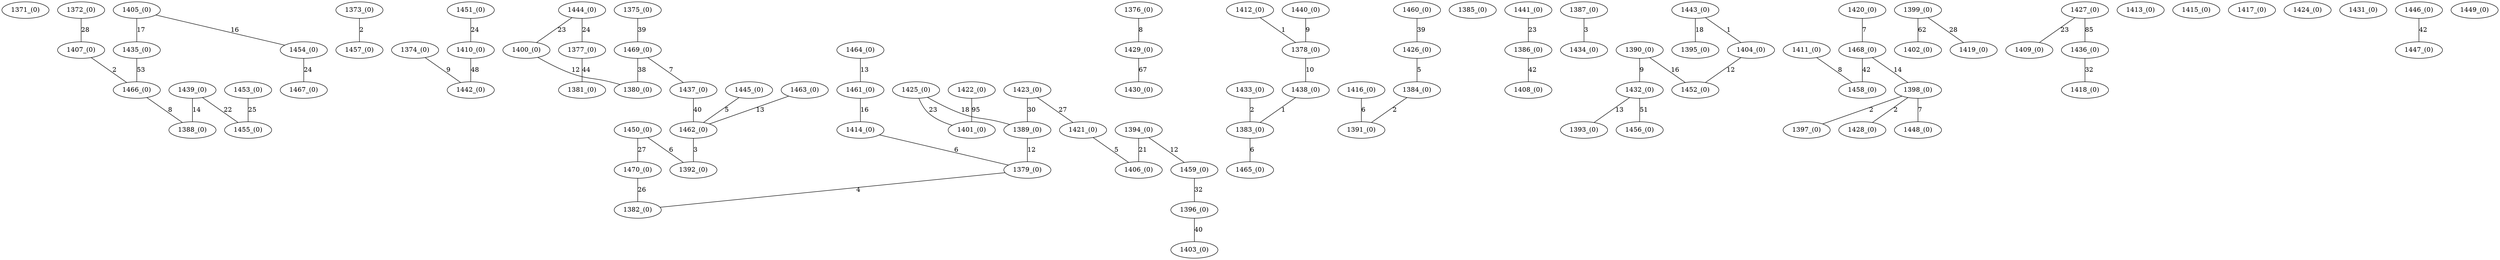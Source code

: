 graph {
    "1371_(0)" [kruskal=0,weight=0,]
    "1372_(0)" [kruskal=34,weight=0,]
    "1373_(0)" [kruskal=2,weight=0,]
    "1374_(0)" [kruskal=80,weight=0,]
    "1375_(0)" [kruskal=51,weight=0,]
    "1376_(0)" [kruskal=5,weight=0,]
    "1377_(0)" [kruskal=51,weight=0,]
    "1378_(0)" [kruskal=69,weight=0,]
    "1379_(0)" [kruskal=51,weight=0,]
    "1380_(0)" [kruskal=51,weight=0,]
    "1381_(0)" [kruskal=51,weight=0,]
    "1382_(0)" [kruskal=51,weight=0,]
    "1383_(0)" [kruskal=69,weight=0,]
    "1384_(0)" [kruskal=89,weight=0,]
    "1385_(0)" [kruskal=14,weight=0,]
    "1386_(0)" [kruskal=70,weight=0,]
    "1387_(0)" [kruskal=16,weight=0,]
    "1388_(0)" [kruskal=34,weight=0,]
    "1389_(0)" [kruskal=51,weight=0,]
    "1390_(0)" [kruskal=19,weight=0,]
    "1391_(0)" [kruskal=89,weight=0,]
    "1392_(0)" [kruskal=51,weight=0,]
    "1393_(0)" [kruskal=19,weight=0,]
    "1394_(0)" [kruskal=51,weight=0,]
    "1395_(0)" [kruskal=19,weight=0,]
    "1396_(0)" [kruskal=51,weight=0,]
    "1397_(0)" [kruskal=49,weight=0,]
    "1398_(0)" [kruskal=49,weight=0,]
    "1399_(0)" [kruskal=28,weight=0,]
    "1400_(0)" [kruskal=51,weight=0,]
    "1401_(0)" [kruskal=51,weight=0,]
    "1402_(0)" [kruskal=28,weight=0,]
    "1403_(0)" [kruskal=51,weight=0,]
    "1404_(0)" [kruskal=19,weight=0,]
    "1405_(0)" [kruskal=34,weight=0,]
    "1406_(0)" [kruskal=51,weight=0,]
    "1407_(0)" [kruskal=34,weight=0,]
    "1408_(0)" [kruskal=70,weight=0,]
    "1409_(0)" [kruskal=56,weight=0,]
    "1410_(0)" [kruskal=80,weight=0,]
    "1411_(0)" [kruskal=49,weight=0,]
    "1412_(0)" [kruskal=69,weight=0,]
    "1413_(0)" [kruskal=42,weight=0,]
    "1414_(0)" [kruskal=51,weight=0,]
    "1415_(0)" [kruskal=44,weight=0,]
    "1416_(0)" [kruskal=89,weight=0,]
    "1417_(0)" [kruskal=46,weight=0,]
    "1418_(0)" [kruskal=56,weight=0,]
    "1419_(0)" [kruskal=28,weight=0,]
    "1420_(0)" [kruskal=49,weight=0,]
    "1421_(0)" [kruskal=51,weight=0,]
    "1422_(0)" [kruskal=51,weight=0,]
    "1423_(0)" [kruskal=51,weight=0,]
    "1424_(0)" [kruskal=53,weight=0,]
    "1425_(0)" [kruskal=51,weight=0,]
    "1426_(0)" [kruskal=89,weight=0,]
    "1427_(0)" [kruskal=56,weight=0,]
    "1428_(0)" [kruskal=49,weight=0,]
    "1429_(0)" [kruskal=5,weight=0,]
    "1430_(0)" [kruskal=5,weight=0,]
    "1431_(0)" [kruskal=60,weight=0,]
    "1432_(0)" [kruskal=19,weight=0,]
    "1433_(0)" [kruskal=69,weight=0,]
    "1434_(0)" [kruskal=16,weight=0,]
    "1435_(0)" [kruskal=34,weight=0,]
    "1436_(0)" [kruskal=56,weight=0,]
    "1437_(0)" [kruskal=51,weight=0,]
    "1438_(0)" [kruskal=69,weight=0,]
    "1439_(0)" [kruskal=34,weight=0,]
    "1440_(0)" [kruskal=69,weight=0,]
    "1441_(0)" [kruskal=70,weight=0,]
    "1442_(0)" [kruskal=80,weight=0,]
    "1443_(0)" [kruskal=19,weight=0,]
    "1444_(0)" [kruskal=51,weight=0,]
    "1445_(0)" [kruskal=51,weight=0,]
    "1446_(0)" [kruskal=75,weight=0,]
    "1447_(0)" [kruskal=75,weight=0,]
    "1448_(0)" [kruskal=49,weight=0,]
    "1449_(0)" [kruskal=78,weight=0,]
    "1450_(0)" [kruskal=51,weight=0,]
    "1451_(0)" [kruskal=80,weight=0,]
    "1452_(0)" [kruskal=19,weight=0,]
    "1453_(0)" [kruskal=34,weight=0,]
    "1454_(0)" [kruskal=34,weight=0,]
    "1455_(0)" [kruskal=34,weight=0,]
    "1456_(0)" [kruskal=19,weight=0,]
    "1457_(0)" [kruskal=2,weight=0,]
    "1458_(0)" [kruskal=49,weight=0,]
    "1459_(0)" [kruskal=51,weight=0,]
    "1460_(0)" [kruskal=89,weight=0,]
    "1461_(0)" [kruskal=51,weight=0,]
    "1462_(0)" [kruskal=51,weight=0,]
    "1463_(0)" [kruskal=51,weight=0,]
    "1464_(0)" [kruskal=51,weight=0,]
    "1465_(0)" [kruskal=69,weight=0,]
    "1466_(0)" [kruskal=34,weight=0,]
    "1467_(0)" [kruskal=34,weight=0,]
    "1468_(0)" [kruskal=49,weight=0,]
    "1469_(0)" [kruskal=51,weight=0,]
    "1470_(0)" [kruskal=51,weight=0,]
    "1443_(0)" -- "1404_(0)" [label=1, weight=1]
    "1412_(0)" -- "1378_(0)" [label=1, weight=1]
    "1438_(0)" -- "1383_(0)" [label=1, weight=1]
    "1373_(0)" -- "1457_(0)" [label=2, weight=2]
    "1384_(0)" -- "1391_(0)" [label=2, weight=2]
    "1398_(0)" -- "1397_(0)" [label=2, weight=2]
    "1398_(0)" -- "1428_(0)" [label=2, weight=2]
    "1407_(0)" -- "1466_(0)" [label=2, weight=2]
    "1433_(0)" -- "1383_(0)" [label=2, weight=2]
    "1387_(0)" -- "1434_(0)" [label=3, weight=3]
    "1462_(0)" -- "1392_(0)" [label=3, weight=3]
    "1379_(0)" -- "1382_(0)" [label=4, weight=4]
    "1421_(0)" -- "1406_(0)" [label=5, weight=5]
    "1426_(0)" -- "1384_(0)" [label=5, weight=5]
    "1445_(0)" -- "1462_(0)" [label=5, weight=5]
    "1383_(0)" -- "1465_(0)" [label=6, weight=6]
    "1414_(0)" -- "1379_(0)" [label=6, weight=6]
    "1416_(0)" -- "1391_(0)" [label=6, weight=6]
    "1450_(0)" -- "1392_(0)" [label=6, weight=6]
    "1398_(0)" -- "1448_(0)" [label=7, weight=7]
    "1420_(0)" -- "1468_(0)" [label=7, weight=7]
    "1469_(0)" -- "1437_(0)" [label=7, weight=7]
    "1376_(0)" -- "1429_(0)" [label=8, weight=8]
    "1411_(0)" -- "1458_(0)" [label=8, weight=8]
    "1466_(0)" -- "1388_(0)" [label=8, weight=8]
    "1374_(0)" -- "1442_(0)" [label=9, weight=9]
    "1390_(0)" -- "1432_(0)" [label=9, weight=9]
    "1440_(0)" -- "1378_(0)" [label=9, weight=9]
    "1378_(0)" -- "1438_(0)" [label=10, weight=10]
    "1389_(0)" -- "1379_(0)" [label=12, weight=12]
    "1394_(0)" -- "1459_(0)" [label=12, weight=12]
    "1400_(0)" -- "1380_(0)" [label=12, weight=12]
    "1404_(0)" -- "1452_(0)" [label=12, weight=12]
    "1432_(0)" -- "1393_(0)" [label=13, weight=13]
    "1463_(0)" -- "1462_(0)" [label=13, weight=13]
    "1464_(0)" -- "1461_(0)" [label=13, weight=13]
    "1439_(0)" -- "1388_(0)" [label=14, weight=14]
    "1468_(0)" -- "1398_(0)" [label=14, weight=14]
    "1390_(0)" -- "1452_(0)" [label=16, weight=16]
    "1405_(0)" -- "1454_(0)" [label=16, weight=16]
    "1461_(0)" -- "1414_(0)" [label=16, weight=16]
    "1405_(0)" -- "1435_(0)" [label=17, weight=17]
    "1425_(0)" -- "1389_(0)" [label=18, weight=18]
    "1443_(0)" -- "1395_(0)" [label=18, weight=18]
    "1394_(0)" -- "1406_(0)" [label=21, weight=21]
    "1439_(0)" -- "1455_(0)" [label=22, weight=22]
    "1425_(0)" -- "1401_(0)" [label=23, weight=23]
    "1427_(0)" -- "1409_(0)" [label=23, weight=23]
    "1441_(0)" -- "1386_(0)" [label=23, weight=23]
    "1444_(0)" -- "1400_(0)" [label=23, weight=23]
    "1444_(0)" -- "1377_(0)" [label=24, weight=24]
    "1451_(0)" -- "1410_(0)" [label=24, weight=24]
    "1454_(0)" -- "1467_(0)" [label=24, weight=24]
    "1453_(0)" -- "1455_(0)" [label=25, weight=25]
    "1470_(0)" -- "1382_(0)" [label=26, weight=26]
    "1423_(0)" -- "1421_(0)" [label=27, weight=27]
    "1450_(0)" -- "1470_(0)" [label=27, weight=27]
    "1372_(0)" -- "1407_(0)" [label=28, weight=28]
    "1399_(0)" -- "1419_(0)" [label=28, weight=28]
    "1423_(0)" -- "1389_(0)" [label=30, weight=30]
    "1436_(0)" -- "1418_(0)" [label=32, weight=32]
    "1459_(0)" -- "1396_(0)" [label=32, weight=32]
    "1469_(0)" -- "1380_(0)" [label=38, weight=38]
    "1375_(0)" -- "1469_(0)" [label=39, weight=39]
    "1460_(0)" -- "1426_(0)" [label=39, weight=39]
    "1396_(0)" -- "1403_(0)" [label=40, weight=40]
    "1437_(0)" -- "1462_(0)" [label=40, weight=40]
    "1386_(0)" -- "1408_(0)" [label=42, weight=42]
    "1446_(0)" -- "1447_(0)" [label=42, weight=42]
    "1468_(0)" -- "1458_(0)" [label=42, weight=42]
    "1377_(0)" -- "1381_(0)" [label=44, weight=44]
    "1410_(0)" -- "1442_(0)" [label=48, weight=48]
    "1432_(0)" -- "1456_(0)" [label=51, weight=51]
    "1435_(0)" -- "1466_(0)" [label=53, weight=53]
    "1399_(0)" -- "1402_(0)" [label=62, weight=62]
    "1429_(0)" -- "1430_(0)" [label=67, weight=67]
    "1427_(0)" -- "1436_(0)" [label=85, weight=85]
    "1422_(0)" -- "1401_(0)" [label=95, weight=95]
}
